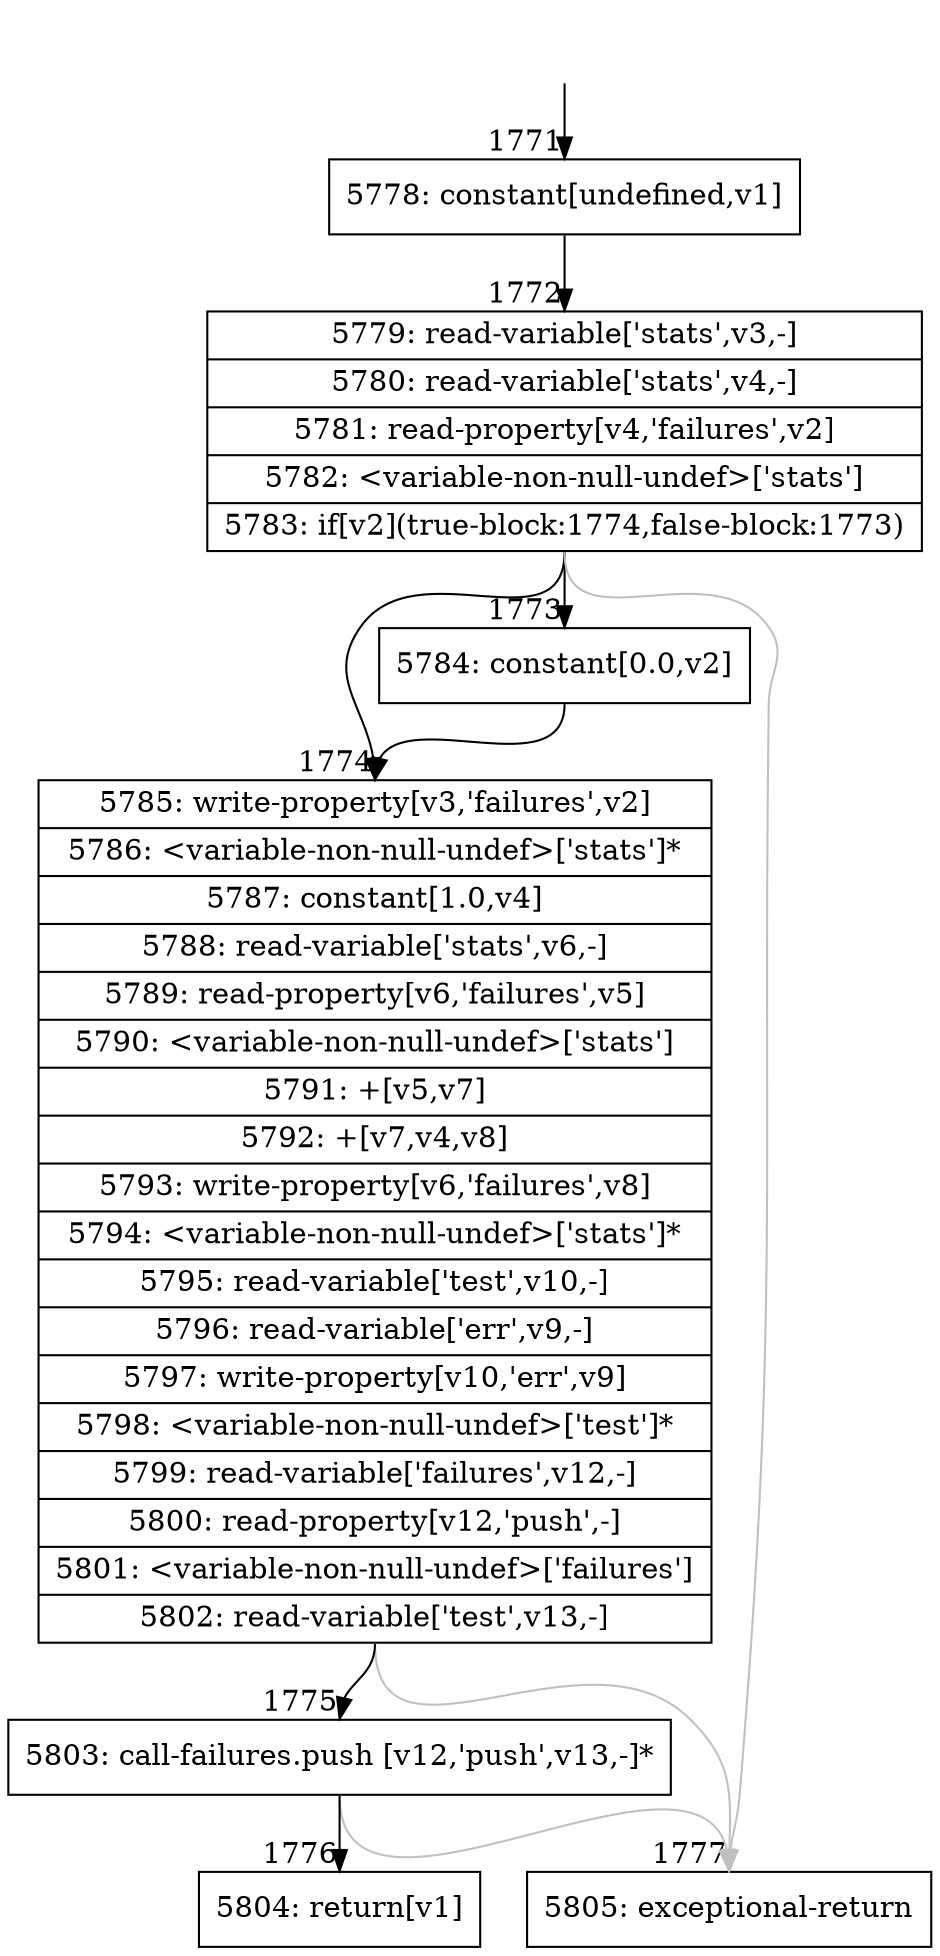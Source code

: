 digraph {
rankdir="TD"
BB_entry165[shape=none,label=""];
BB_entry165 -> BB1771 [tailport=s, headport=n, headlabel="    1771"]
BB1771 [shape=record label="{5778: constant[undefined,v1]}" ] 
BB1771 -> BB1772 [tailport=s, headport=n, headlabel="      1772"]
BB1772 [shape=record label="{5779: read-variable['stats',v3,-]|5780: read-variable['stats',v4,-]|5781: read-property[v4,'failures',v2]|5782: \<variable-non-null-undef\>['stats']|5783: if[v2](true-block:1774,false-block:1773)}" ] 
BB1772 -> BB1774 [tailport=s, headport=n, headlabel="      1774"]
BB1772 -> BB1773 [tailport=s, headport=n, headlabel="      1773"]
BB1772 -> BB1777 [tailport=s, headport=n, color=gray, headlabel="      1777"]
BB1773 [shape=record label="{5784: constant[0.0,v2]}" ] 
BB1773 -> BB1774 [tailport=s, headport=n]
BB1774 [shape=record label="{5785: write-property[v3,'failures',v2]|5786: \<variable-non-null-undef\>['stats']*|5787: constant[1.0,v4]|5788: read-variable['stats',v6,-]|5789: read-property[v6,'failures',v5]|5790: \<variable-non-null-undef\>['stats']|5791: +[v5,v7]|5792: +[v7,v4,v8]|5793: write-property[v6,'failures',v8]|5794: \<variable-non-null-undef\>['stats']*|5795: read-variable['test',v10,-]|5796: read-variable['err',v9,-]|5797: write-property[v10,'err',v9]|5798: \<variable-non-null-undef\>['test']*|5799: read-variable['failures',v12,-]|5800: read-property[v12,'push',-]|5801: \<variable-non-null-undef\>['failures']|5802: read-variable['test',v13,-]}" ] 
BB1774 -> BB1775 [tailport=s, headport=n, headlabel="      1775"]
BB1774 -> BB1777 [tailport=s, headport=n, color=gray]
BB1775 [shape=record label="{5803: call-failures.push [v12,'push',v13,-]*}" ] 
BB1775 -> BB1776 [tailport=s, headport=n, headlabel="      1776"]
BB1775 -> BB1777 [tailport=s, headport=n, color=gray]
BB1776 [shape=record label="{5804: return[v1]}" ] 
BB1777 [shape=record label="{5805: exceptional-return}" ] 
//#$~ 2256
}
